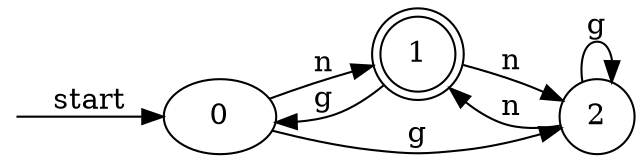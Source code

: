 digraph dfa {
    rankdir = LR;
    __start [style = invis, shape = point];
    __start -> "0" [ label = "start" ];
    node [shape = doublecircle]; "1"
    node [shape = circle];
    "1" -> "2" [ label = "n" ];
    "1" -> "0" [ label = "g" ];
    "2" -> "1" [ label = "n" ];
    "2" -> "2" [ label = "g" ];
    "0" -> "1" [ label = "n" ];
    "0" -> "2" [ label = "g" ];
}
